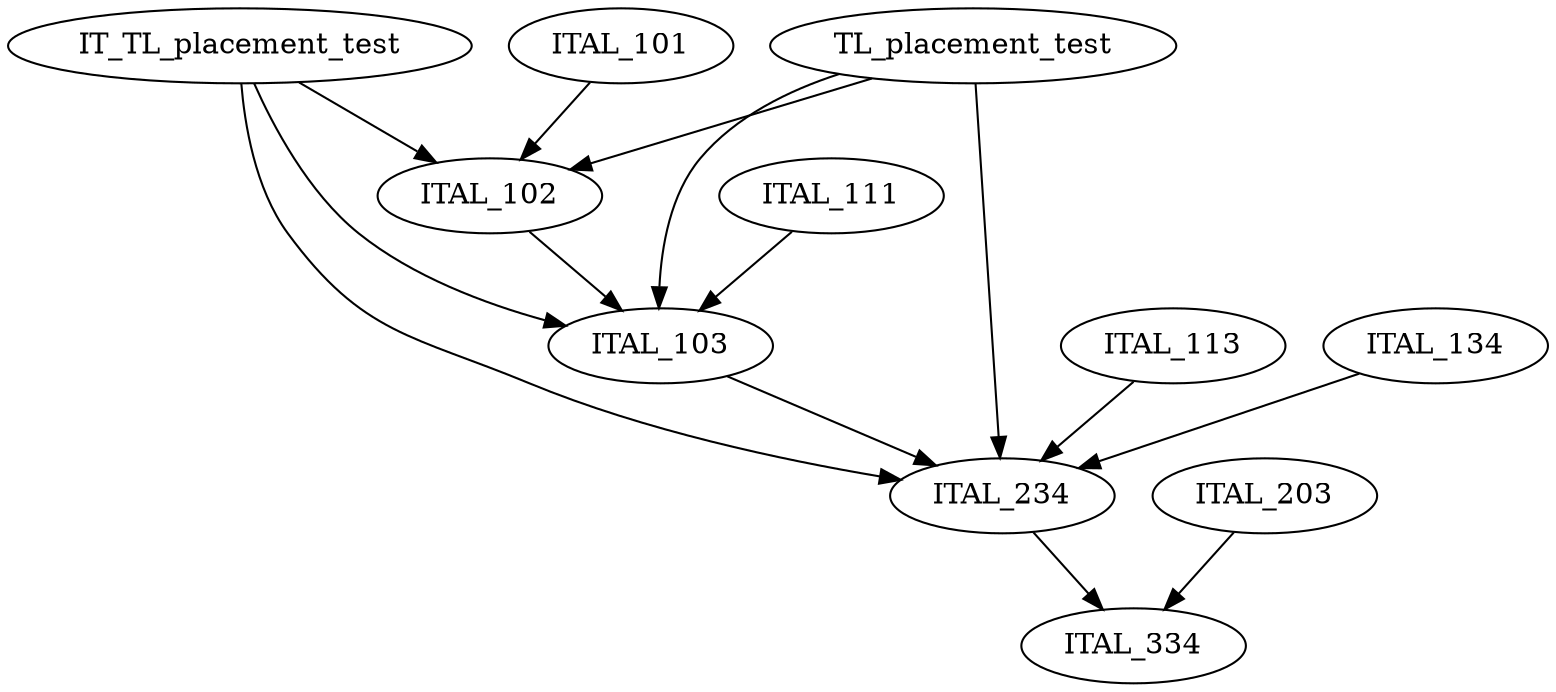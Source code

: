 digraph G {
    edge [color=black];
    ITAL_101 -> ITAL_102;
    IT_TL_placement_test -> ITAL_102;
    TL_placement_test -> ITAL_102;
    edge [color=black];
    ITAL_102 -> ITAL_103;
    ITAL_111 -> ITAL_103;
    IT_TL_placement_test -> ITAL_103;
    TL_placement_test -> ITAL_103;
    edge [color=black];
    ITAL_103 -> ITAL_234;
    ITAL_113 -> ITAL_234;
    ITAL_134 -> ITAL_234;
    IT_TL_placement_test -> ITAL_234;
    TL_placement_test -> ITAL_234;
    edge [color=black];
    ITAL_203 -> ITAL_334;
    ITAL_234 -> ITAL_334;
}
